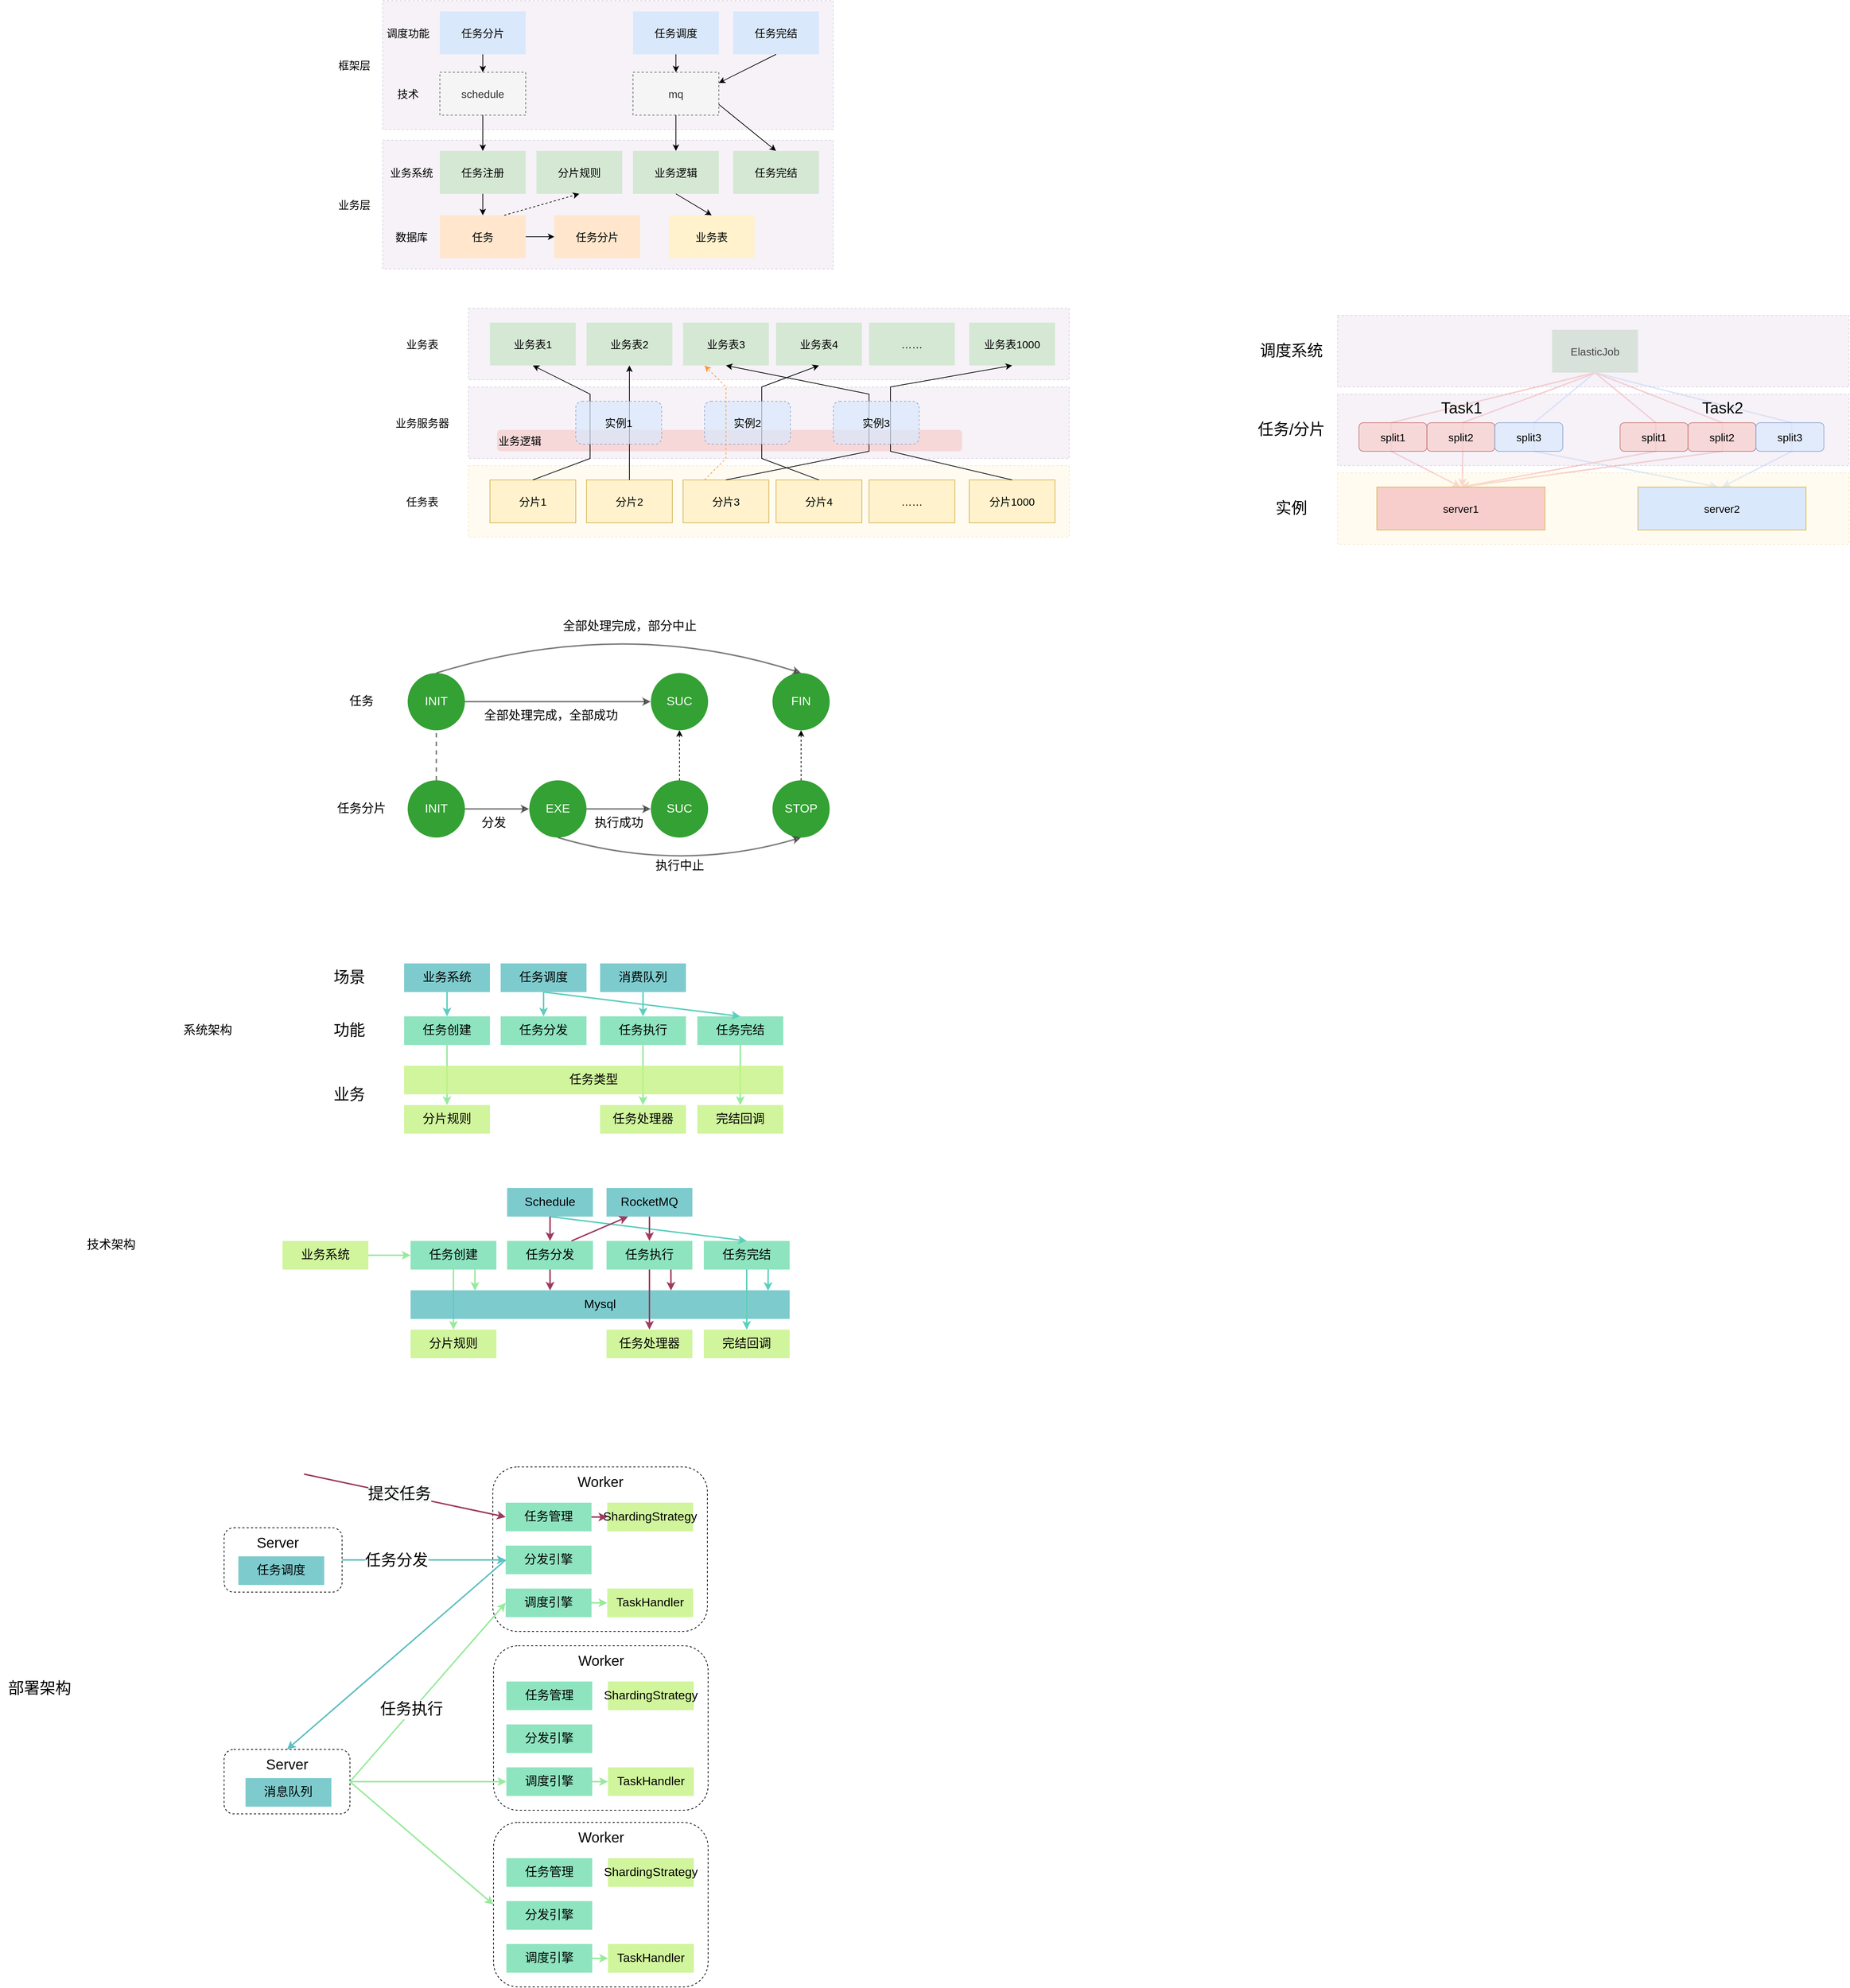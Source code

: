 <mxfile version="20.5.3" type="github">
  <diagram id="jE8hLFV52Thx0o0CY2vt" name="第 1 页">
    <mxGraphModel dx="1752" dy="531" grid="1" gridSize="10" guides="1" tooltips="1" connect="1" arrows="1" fold="1" page="1" pageScale="1" pageWidth="827" pageHeight="1169" math="0" shadow="0">
      <root>
        <mxCell id="0" />
        <mxCell id="1" parent="0" />
        <mxCell id="L4KGtFw85n7cyKeCUIiX-172" value="" style="endArrow=classic;html=1;rounded=0;strokeColor=#DAE8FC;strokeWidth=2;fontSize=22;exitX=0.5;exitY=1;exitDx=0;exitDy=0;entryX=0.477;entryY=0;entryDx=0;entryDy=0;entryPerimeter=0;" edge="1" parent="1" source="L4KGtFw85n7cyKeCUIiX-142" target="L4KGtFw85n7cyKeCUIiX-157">
          <mxGeometry width="50" height="50" relative="1" as="geometry">
            <mxPoint x="1817.0" y="590.0" as="sourcePoint" />
            <mxPoint x="1629.5" y="750" as="targetPoint" />
            <Array as="points">
              <mxPoint x="1720" y="650" />
              <mxPoint x="1720" y="690" />
            </Array>
          </mxGeometry>
        </mxCell>
        <mxCell id="L4KGtFw85n7cyKeCUIiX-173" value="" style="endArrow=classic;html=1;rounded=0;strokeColor=#DAE8FC;strokeWidth=2;fontSize=22;exitX=0.5;exitY=1;exitDx=0;exitDy=0;entryX=0.5;entryY=0;entryDx=0;entryDy=0;" edge="1" parent="1" source="L4KGtFw85n7cyKeCUIiX-142" target="L4KGtFw85n7cyKeCUIiX-157">
          <mxGeometry width="50" height="50" relative="1" as="geometry">
            <mxPoint x="1815" y="590.0" as="sourcePoint" />
            <mxPoint x="1627.5" y="750" as="targetPoint" />
            <Array as="points">
              <mxPoint x="2080" y="650" />
              <mxPoint x="2080" y="690" />
            </Array>
          </mxGeometry>
        </mxCell>
        <mxCell id="L4KGtFw85n7cyKeCUIiX-170" value="" style="endArrow=classic;html=1;rounded=0;strokeColor=#F8CECC;strokeWidth=2;fontSize=22;exitX=0.5;exitY=1;exitDx=0;exitDy=0;entryX=0.5;entryY=0;entryDx=0;entryDy=0;" edge="1" parent="1" source="L4KGtFw85n7cyKeCUIiX-142" target="L4KGtFw85n7cyKeCUIiX-133">
          <mxGeometry width="50" height="50" relative="1" as="geometry">
            <mxPoint x="1815.0" y="590" as="sourcePoint" />
            <mxPoint x="1627.5" y="750" as="targetPoint" />
            <Array as="points">
              <mxPoint x="1890" y="650" />
              <mxPoint x="1890" y="690" />
            </Array>
          </mxGeometry>
        </mxCell>
        <mxCell id="L4KGtFw85n7cyKeCUIiX-171" value="" style="endArrow=classic;html=1;rounded=0;strokeColor=#F8CECC;strokeWidth=2;fontSize=22;exitX=0.5;exitY=1;exitDx=0;exitDy=0;entryX=0.5;entryY=0;entryDx=0;entryDy=0;" edge="1" parent="1" source="L4KGtFw85n7cyKeCUIiX-142" target="L4KGtFw85n7cyKeCUIiX-133">
          <mxGeometry width="50" height="50" relative="1" as="geometry">
            <mxPoint x="1815.0" y="590" as="sourcePoint" />
            <mxPoint x="1992.5" y="750" as="targetPoint" />
            <Array as="points">
              <mxPoint x="1983" y="650" />
              <mxPoint x="1983" y="690" />
            </Array>
          </mxGeometry>
        </mxCell>
        <mxCell id="L4KGtFw85n7cyKeCUIiX-168" value="" style="endArrow=classic;html=1;rounded=0;strokeColor=#F8CECC;strokeWidth=2;fontSize=22;exitX=0.5;exitY=1;exitDx=0;exitDy=0;entryX=0.5;entryY=0;entryDx=0;entryDy=0;" edge="1" parent="1" source="L4KGtFw85n7cyKeCUIiX-142" target="L4KGtFw85n7cyKeCUIiX-133">
          <mxGeometry width="50" height="50" relative="1" as="geometry">
            <mxPoint x="1380" y="940" as="sourcePoint" />
            <mxPoint x="1430" y="890" as="targetPoint" />
            <Array as="points">
              <mxPoint x="1520" y="650" />
              <mxPoint x="1520" y="690" />
            </Array>
          </mxGeometry>
        </mxCell>
        <mxCell id="L4KGtFw85n7cyKeCUIiX-169" value="" style="endArrow=classic;html=1;rounded=0;strokeColor=#F8CECC;strokeWidth=2;fontSize=22;exitX=0.5;exitY=1;exitDx=0;exitDy=0;entryX=0.5;entryY=0;entryDx=0;entryDy=0;" edge="1" parent="1">
          <mxGeometry width="50" height="50" relative="1" as="geometry">
            <mxPoint x="1807.0" y="580.0" as="sourcePoint" />
            <mxPoint x="1619.5" y="740.0" as="targetPoint" />
            <Array as="points">
              <mxPoint x="1620" y="650" />
              <mxPoint x="1620" y="690" />
            </Array>
          </mxGeometry>
        </mxCell>
        <mxCell id="L4KGtFw85n7cyKeCUIiX-111" value="" style="rounded=1;whiteSpace=wrap;html=1;dashed=1;" vertex="1" parent="1">
          <mxGeometry x="265" y="2607" width="300" height="230" as="geometry" />
        </mxCell>
        <mxCell id="L4KGtFw85n7cyKeCUIiX-104" value="" style="rounded=1;whiteSpace=wrap;html=1;dashed=1;" vertex="1" parent="1">
          <mxGeometry x="265" y="2360" width="300" height="230" as="geometry" />
        </mxCell>
        <mxCell id="L4KGtFw85n7cyKeCUIiX-96" value="" style="rounded=1;whiteSpace=wrap;html=1;dashed=1;" vertex="1" parent="1">
          <mxGeometry x="264" y="2110" width="300" height="230" as="geometry" />
        </mxCell>
        <mxCell id="L4KGtFw85n7cyKeCUIiX-77" value="" style="rounded=1;whiteSpace=wrap;html=1;dashed=1;fontSize=20;" vertex="1" parent="1">
          <mxGeometry x="-111.73" y="2195" width="165" height="90" as="geometry" />
        </mxCell>
        <mxCell id="cD26P5UvuwUGgIYhwSKx-67" value="" style="rounded=0;whiteSpace=wrap;html=1;dashed=1;fillColor=#e1d5e7;strokeColor=#9673a6;opacity=30;fontSize=15;" parent="1" vertex="1">
          <mxGeometry x="230" y="600" width="840" height="100" as="geometry" />
        </mxCell>
        <mxCell id="cD26P5UvuwUGgIYhwSKx-65" value="业务逻辑" style="rounded=1;whiteSpace=wrap;html=1;strokeColor=none;fontSize=15;opacity=70;fillColor=#f8cecc;align=left;" parent="1" vertex="1">
          <mxGeometry x="270" y="660" width="650" height="30" as="geometry" />
        </mxCell>
        <mxCell id="cD26P5UvuwUGgIYhwSKx-32" value="" style="rounded=0;whiteSpace=wrap;html=1;dashed=1;fillColor=#fff2cc;strokeColor=#d6b656;opacity=30;fontSize=15;" parent="1" vertex="1">
          <mxGeometry x="230" y="710" width="840" height="100" as="geometry" />
        </mxCell>
        <mxCell id="_GV8sksl-YAsukHIvESt-28" value="" style="rounded=0;whiteSpace=wrap;html=1;dashed=1;fillColor=#e1d5e7;strokeColor=#9673a6;opacity=30;fontSize=15;" parent="1" vertex="1">
          <mxGeometry x="110" y="255" width="630" height="180" as="geometry" />
        </mxCell>
        <mxCell id="_GV8sksl-YAsukHIvESt-27" value="" style="rounded=0;whiteSpace=wrap;html=1;dashed=1;fillColor=#e1d5e7;strokeColor=#9673a6;opacity=30;fontSize=15;" parent="1" vertex="1">
          <mxGeometry x="110" y="60" width="630" height="180" as="geometry" />
        </mxCell>
        <mxCell id="_GV8sksl-YAsukHIvESt-1" value="任务" style="rounded=0;whiteSpace=wrap;html=1;fillColor=#ffe6cc;strokeColor=none;fontSize=15;" parent="1" vertex="1">
          <mxGeometry x="190" y="360" width="120" height="60" as="geometry" />
        </mxCell>
        <mxCell id="_GV8sksl-YAsukHIvESt-3" value="任务分片" style="rounded=0;whiteSpace=wrap;html=1;fillColor=#ffe6cc;strokeColor=none;fontSize=15;" parent="1" vertex="1">
          <mxGeometry x="350" y="360" width="120" height="60" as="geometry" />
        </mxCell>
        <mxCell id="_GV8sksl-YAsukHIvESt-4" value="业务表" style="rounded=0;whiteSpace=wrap;html=1;fillColor=#fff2cc;strokeColor=none;fontSize=15;" parent="1" vertex="1">
          <mxGeometry x="510" y="360" width="120" height="60" as="geometry" />
        </mxCell>
        <mxCell id="_GV8sksl-YAsukHIvESt-5" value="schedule" style="rounded=0;whiteSpace=wrap;html=1;dashed=1;fillColor=#f5f5f5;fontColor=#333333;strokeColor=#666666;fontSize=15;" parent="1" vertex="1">
          <mxGeometry x="190" y="160" width="120" height="60" as="geometry" />
        </mxCell>
        <mxCell id="_GV8sksl-YAsukHIvESt-6" value="mq" style="rounded=0;whiteSpace=wrap;html=1;dashed=1;fillColor=#f5f5f5;fontColor=#333333;strokeColor=#666666;fontSize=15;" parent="1" vertex="1">
          <mxGeometry x="460" y="160" width="120" height="60" as="geometry" />
        </mxCell>
        <mxCell id="_GV8sksl-YAsukHIvESt-7" value="分片规则" style="rounded=0;whiteSpace=wrap;html=1;fillColor=#d5e8d4;strokeColor=none;fontSize=15;" parent="1" vertex="1">
          <mxGeometry x="325" y="270" width="120" height="60" as="geometry" />
        </mxCell>
        <mxCell id="_GV8sksl-YAsukHIvESt-8" value="任务注册" style="rounded=0;whiteSpace=wrap;html=1;fillColor=#d5e8d4;strokeColor=none;fontSize=15;" parent="1" vertex="1">
          <mxGeometry x="190" y="270" width="120" height="60" as="geometry" />
        </mxCell>
        <mxCell id="_GV8sksl-YAsukHIvESt-9" value="业务逻辑" style="rounded=0;whiteSpace=wrap;html=1;fillColor=#d5e8d4;strokeColor=none;fontSize=15;" parent="1" vertex="1">
          <mxGeometry x="460" y="270" width="120" height="60" as="geometry" />
        </mxCell>
        <mxCell id="_GV8sksl-YAsukHIvESt-10" value="任务完结" style="rounded=0;whiteSpace=wrap;html=1;fillColor=#d5e8d4;strokeColor=none;fontSize=15;" parent="1" vertex="1">
          <mxGeometry x="600" y="270" width="120" height="60" as="geometry" />
        </mxCell>
        <mxCell id="_GV8sksl-YAsukHIvESt-12" value="" style="endArrow=classic;html=1;rounded=0;exitX=0.5;exitY=1;exitDx=0;exitDy=0;entryX=0.5;entryY=0;entryDx=0;entryDy=0;fontSize=15;" parent="1" source="_GV8sksl-YAsukHIvESt-8" target="_GV8sksl-YAsukHIvESt-1" edge="1">
          <mxGeometry width="50" height="50" relative="1" as="geometry">
            <mxPoint x="120" y="530" as="sourcePoint" />
            <mxPoint x="170" y="480" as="targetPoint" />
          </mxGeometry>
        </mxCell>
        <mxCell id="_GV8sksl-YAsukHIvESt-13" value="" style="endArrow=classic;html=1;rounded=0;exitX=0.75;exitY=0;exitDx=0;exitDy=0;entryX=0.5;entryY=1;entryDx=0;entryDy=0;dashed=1;fontSize=15;" parent="1" source="_GV8sksl-YAsukHIvESt-1" target="_GV8sksl-YAsukHIvESt-7" edge="1">
          <mxGeometry width="50" height="50" relative="1" as="geometry">
            <mxPoint x="230" y="530" as="sourcePoint" />
            <mxPoint x="280" y="480" as="targetPoint" />
          </mxGeometry>
        </mxCell>
        <mxCell id="_GV8sksl-YAsukHIvESt-14" value="" style="endArrow=classic;html=1;rounded=0;exitX=1;exitY=0.5;exitDx=0;exitDy=0;entryX=0;entryY=0.5;entryDx=0;entryDy=0;fontSize=15;" parent="1" source="_GV8sksl-YAsukHIvESt-1" target="_GV8sksl-YAsukHIvESt-3" edge="1">
          <mxGeometry width="50" height="50" relative="1" as="geometry">
            <mxPoint x="270" y="510" as="sourcePoint" />
            <mxPoint x="320" y="460" as="targetPoint" />
          </mxGeometry>
        </mxCell>
        <mxCell id="_GV8sksl-YAsukHIvESt-16" value="" style="endArrow=classic;html=1;rounded=0;exitX=0.5;exitY=1;exitDx=0;exitDy=0;entryX=0.5;entryY=0;entryDx=0;entryDy=0;fontSize=15;" parent="1" source="_GV8sksl-YAsukHIvESt-9" target="_GV8sksl-YAsukHIvESt-4" edge="1">
          <mxGeometry width="50" height="50" relative="1" as="geometry">
            <mxPoint x="440" y="530" as="sourcePoint" />
            <mxPoint x="490" y="480" as="targetPoint" />
          </mxGeometry>
        </mxCell>
        <mxCell id="_GV8sksl-YAsukHIvESt-18" value="技术" style="text;html=1;align=center;verticalAlign=middle;resizable=0;points=[];autosize=1;strokeColor=none;fillColor=none;fontSize=15;" parent="1" vertex="1">
          <mxGeometry x="120" y="175" width="50" height="30" as="geometry" />
        </mxCell>
        <mxCell id="_GV8sksl-YAsukHIvESt-19" value="调度功能" style="text;html=1;align=center;verticalAlign=middle;resizable=0;points=[];autosize=1;strokeColor=none;fillColor=none;fontSize=15;" parent="1" vertex="1">
          <mxGeometry x="105" y="90" width="80" height="30" as="geometry" />
        </mxCell>
        <mxCell id="_GV8sksl-YAsukHIvESt-20" value="业务系统" style="text;html=1;align=center;verticalAlign=middle;resizable=0;points=[];autosize=1;strokeColor=none;fillColor=none;fontSize=15;" parent="1" vertex="1">
          <mxGeometry x="110" y="285" width="80" height="30" as="geometry" />
        </mxCell>
        <mxCell id="_GV8sksl-YAsukHIvESt-21" value="数据库" style="text;html=1;align=center;verticalAlign=middle;resizable=0;points=[];autosize=1;strokeColor=none;fillColor=none;fontSize=15;" parent="1" vertex="1">
          <mxGeometry x="115" y="375" width="70" height="30" as="geometry" />
        </mxCell>
        <mxCell id="_GV8sksl-YAsukHIvESt-22" value="任务分片" style="rounded=0;whiteSpace=wrap;html=1;fillColor=#dae8fc;strokeColor=none;fontSize=15;" parent="1" vertex="1">
          <mxGeometry x="190" y="75" width="120" height="60" as="geometry" />
        </mxCell>
        <mxCell id="_GV8sksl-YAsukHIvESt-25" value="任务调度" style="rounded=0;whiteSpace=wrap;html=1;fillColor=#dae8fc;strokeColor=none;fontSize=15;" parent="1" vertex="1">
          <mxGeometry x="460" y="75" width="120" height="60" as="geometry" />
        </mxCell>
        <mxCell id="_GV8sksl-YAsukHIvESt-26" value="任务完结" style="rounded=0;whiteSpace=wrap;html=1;fillColor=#dae8fc;strokeColor=none;fontSize=15;" parent="1" vertex="1">
          <mxGeometry x="600" y="75" width="120" height="60" as="geometry" />
        </mxCell>
        <mxCell id="_GV8sksl-YAsukHIvESt-29" value="框架层" style="text;html=1;align=center;verticalAlign=middle;resizable=0;points=[];autosize=1;strokeColor=none;fillColor=none;fontSize=15;" parent="1" vertex="1">
          <mxGeometry x="35" y="135" width="70" height="30" as="geometry" />
        </mxCell>
        <mxCell id="_GV8sksl-YAsukHIvESt-30" value="业务层" style="text;html=1;align=center;verticalAlign=middle;resizable=0;points=[];autosize=1;strokeColor=none;fillColor=none;fontSize=15;" parent="1" vertex="1">
          <mxGeometry x="35" y="330" width="70" height="30" as="geometry" />
        </mxCell>
        <mxCell id="_GV8sksl-YAsukHIvESt-31" value="" style="endArrow=classic;html=1;rounded=0;exitX=0.5;exitY=1;exitDx=0;exitDy=0;entryX=0.5;entryY=0;entryDx=0;entryDy=0;fontSize=15;" parent="1" source="_GV8sksl-YAsukHIvESt-22" target="_GV8sksl-YAsukHIvESt-5" edge="1">
          <mxGeometry width="50" height="50" relative="1" as="geometry">
            <mxPoint x="50" y="320" as="sourcePoint" />
            <mxPoint x="100" y="270" as="targetPoint" />
          </mxGeometry>
        </mxCell>
        <mxCell id="_GV8sksl-YAsukHIvESt-32" value="" style="endArrow=classic;html=1;rounded=0;exitX=0.5;exitY=1;exitDx=0;exitDy=0;entryX=0.5;entryY=0;entryDx=0;entryDy=0;fontSize=15;" parent="1" source="_GV8sksl-YAsukHIvESt-5" target="_GV8sksl-YAsukHIvESt-8" edge="1">
          <mxGeometry width="50" height="50" relative="1" as="geometry">
            <mxPoint x="20" y="350" as="sourcePoint" />
            <mxPoint x="70" y="300" as="targetPoint" />
          </mxGeometry>
        </mxCell>
        <mxCell id="_GV8sksl-YAsukHIvESt-33" value="" style="endArrow=classic;html=1;rounded=0;exitX=0.5;exitY=1;exitDx=0;exitDy=0;entryX=0.5;entryY=0;entryDx=0;entryDy=0;fontSize=15;" parent="1" source="_GV8sksl-YAsukHIvESt-25" target="_GV8sksl-YAsukHIvESt-6" edge="1">
          <mxGeometry width="50" height="50" relative="1" as="geometry">
            <mxPoint x="420" y="190" as="sourcePoint" />
            <mxPoint x="470" y="140" as="targetPoint" />
          </mxGeometry>
        </mxCell>
        <mxCell id="_GV8sksl-YAsukHIvESt-34" value="" style="endArrow=classic;html=1;rounded=0;entryX=0.5;entryY=0;entryDx=0;entryDy=0;fontSize=15;" parent="1" source="_GV8sksl-YAsukHIvESt-6" target="_GV8sksl-YAsukHIvESt-9" edge="1">
          <mxGeometry width="50" height="50" relative="1" as="geometry">
            <mxPoint x="370" y="250" as="sourcePoint" />
            <mxPoint x="420" y="200" as="targetPoint" />
          </mxGeometry>
        </mxCell>
        <mxCell id="_GV8sksl-YAsukHIvESt-35" value="" style="endArrow=classic;html=1;rounded=0;exitX=0.5;exitY=1;exitDx=0;exitDy=0;entryX=1;entryY=0.25;entryDx=0;entryDy=0;fontSize=15;" parent="1" source="_GV8sksl-YAsukHIvESt-26" target="_GV8sksl-YAsukHIvESt-6" edge="1">
          <mxGeometry width="50" height="50" relative="1" as="geometry">
            <mxPoint x="620" y="220" as="sourcePoint" />
            <mxPoint x="670" y="170" as="targetPoint" />
          </mxGeometry>
        </mxCell>
        <mxCell id="_GV8sksl-YAsukHIvESt-36" value="" style="endArrow=classic;html=1;rounded=0;exitX=1;exitY=0.75;exitDx=0;exitDy=0;entryX=0.5;entryY=0;entryDx=0;entryDy=0;fontSize=15;" parent="1" source="_GV8sksl-YAsukHIvESt-6" target="_GV8sksl-YAsukHIvESt-10" edge="1">
          <mxGeometry width="50" height="50" relative="1" as="geometry">
            <mxPoint x="690" y="260" as="sourcePoint" />
            <mxPoint x="740" y="210" as="targetPoint" />
          </mxGeometry>
        </mxCell>
        <mxCell id="cD26P5UvuwUGgIYhwSKx-9" value="分片2" style="rounded=0;whiteSpace=wrap;html=1;fillColor=#fff2cc;strokeColor=#d6b656;fontSize=15;" parent="1" vertex="1">
          <mxGeometry x="395" y="730" width="120" height="60" as="geometry" />
        </mxCell>
        <mxCell id="cD26P5UvuwUGgIYhwSKx-10" value="分片1" style="rounded=0;whiteSpace=wrap;html=1;fillColor=#fff2cc;strokeColor=#d6b656;fontSize=15;" parent="1" vertex="1">
          <mxGeometry x="260" y="730" width="120" height="60" as="geometry" />
        </mxCell>
        <mxCell id="cD26P5UvuwUGgIYhwSKx-11" value="分片3" style="rounded=0;whiteSpace=wrap;html=1;fillColor=#fff2cc;strokeColor=#d6b656;fontSize=15;" parent="1" vertex="1">
          <mxGeometry x="530" y="730" width="120" height="60" as="geometry" />
        </mxCell>
        <mxCell id="cD26P5UvuwUGgIYhwSKx-39" value="分片4" style="rounded=0;whiteSpace=wrap;html=1;fillColor=#fff2cc;strokeColor=#d6b656;fontSize=15;" parent="1" vertex="1">
          <mxGeometry x="660" y="730" width="120" height="60" as="geometry" />
        </mxCell>
        <mxCell id="cD26P5UvuwUGgIYhwSKx-40" value="……" style="rounded=0;whiteSpace=wrap;html=1;fillColor=#fff2cc;strokeColor=#d6b656;fontSize=15;" parent="1" vertex="1">
          <mxGeometry x="790" y="730" width="120" height="60" as="geometry" />
        </mxCell>
        <mxCell id="cD26P5UvuwUGgIYhwSKx-41" value="" style="rounded=0;whiteSpace=wrap;html=1;dashed=1;fillColor=#e1d5e7;strokeColor=#9673a6;opacity=30;fontSize=15;" parent="1" vertex="1">
          <mxGeometry x="230" y="490" width="840" height="100" as="geometry" />
        </mxCell>
        <mxCell id="cD26P5UvuwUGgIYhwSKx-42" value="业务表2" style="rounded=0;whiteSpace=wrap;html=1;fillColor=#d5e8d4;strokeColor=none;fontSize=15;" parent="1" vertex="1">
          <mxGeometry x="395" y="510" width="120" height="60" as="geometry" />
        </mxCell>
        <mxCell id="cD26P5UvuwUGgIYhwSKx-43" value="业务表1" style="rounded=0;whiteSpace=wrap;html=1;fillColor=#d5e8d4;strokeColor=none;fontSize=15;" parent="1" vertex="1">
          <mxGeometry x="260" y="510" width="120" height="60" as="geometry" />
        </mxCell>
        <mxCell id="cD26P5UvuwUGgIYhwSKx-44" value="业务表3" style="rounded=0;whiteSpace=wrap;html=1;fillColor=#d5e8d4;strokeColor=none;fontSize=15;" parent="1" vertex="1">
          <mxGeometry x="530" y="510" width="120" height="60" as="geometry" />
        </mxCell>
        <mxCell id="cD26P5UvuwUGgIYhwSKx-45" value="业务表1000" style="rounded=0;whiteSpace=wrap;html=1;fillColor=#d5e8d4;strokeColor=none;fontSize=15;" parent="1" vertex="1">
          <mxGeometry x="930" y="510" width="120" height="60" as="geometry" />
        </mxCell>
        <mxCell id="cD26P5UvuwUGgIYhwSKx-46" value="业务表4" style="rounded=0;whiteSpace=wrap;html=1;fillColor=#d5e8d4;strokeColor=none;fontSize=15;" parent="1" vertex="1">
          <mxGeometry x="660" y="510" width="120" height="60" as="geometry" />
        </mxCell>
        <mxCell id="cD26P5UvuwUGgIYhwSKx-47" value="……" style="rounded=0;whiteSpace=wrap;html=1;fillColor=#d5e8d4;strokeColor=none;fontSize=15;" parent="1" vertex="1">
          <mxGeometry x="790" y="510" width="120" height="60" as="geometry" />
        </mxCell>
        <mxCell id="cD26P5UvuwUGgIYhwSKx-49" value="分片1000" style="rounded=0;whiteSpace=wrap;html=1;fillColor=#fff2cc;strokeColor=#d6b656;fontSize=15;" parent="1" vertex="1">
          <mxGeometry x="930" y="730" width="120" height="60" as="geometry" />
        </mxCell>
        <mxCell id="cD26P5UvuwUGgIYhwSKx-54" value="" style="endArrow=classic;html=1;rounded=0;fontSize=15;exitX=0.5;exitY=0;exitDx=0;exitDy=0;entryX=0.5;entryY=1;entryDx=0;entryDy=0;" parent="1" source="cD26P5UvuwUGgIYhwSKx-10" target="cD26P5UvuwUGgIYhwSKx-43" edge="1">
          <mxGeometry width="50" height="50" relative="1" as="geometry">
            <mxPoint x="330" y="740" as="sourcePoint" />
            <mxPoint x="390" y="690" as="targetPoint" />
            <Array as="points">
              <mxPoint x="400" y="700" />
              <mxPoint x="400" y="610" />
            </Array>
          </mxGeometry>
        </mxCell>
        <mxCell id="cD26P5UvuwUGgIYhwSKx-55" value="" style="endArrow=classic;html=1;rounded=0;fontSize=15;exitX=0.5;exitY=0;exitDx=0;exitDy=0;entryX=0.5;entryY=1;entryDx=0;entryDy=0;" parent="1" source="cD26P5UvuwUGgIYhwSKx-9" target="cD26P5UvuwUGgIYhwSKx-42" edge="1">
          <mxGeometry width="50" height="50" relative="1" as="geometry">
            <mxPoint x="330" y="740" as="sourcePoint" />
            <mxPoint x="390" y="690" as="targetPoint" />
          </mxGeometry>
        </mxCell>
        <mxCell id="cD26P5UvuwUGgIYhwSKx-61" value="" style="endArrow=classic;html=1;rounded=0;fontSize=15;exitX=0.5;exitY=0;exitDx=0;exitDy=0;entryX=0.5;entryY=1;entryDx=0;entryDy=0;" parent="1" source="cD26P5UvuwUGgIYhwSKx-11" target="cD26P5UvuwUGgIYhwSKx-44" edge="1">
          <mxGeometry width="50" height="50" relative="1" as="geometry">
            <mxPoint x="465" y="740" as="sourcePoint" />
            <mxPoint x="465" y="580" as="targetPoint" />
            <Array as="points">
              <mxPoint x="790" y="690" />
              <mxPoint x="790" y="610" />
            </Array>
          </mxGeometry>
        </mxCell>
        <mxCell id="cD26P5UvuwUGgIYhwSKx-62" value="" style="endArrow=classic;html=1;rounded=0;fontSize=15;exitX=0.5;exitY=0;exitDx=0;exitDy=0;entryX=0.5;entryY=1;entryDx=0;entryDy=0;" parent="1" source="cD26P5UvuwUGgIYhwSKx-39" target="cD26P5UvuwUGgIYhwSKx-46" edge="1">
          <mxGeometry width="50" height="50" relative="1" as="geometry">
            <mxPoint x="465" y="740" as="sourcePoint" />
            <mxPoint x="465" y="580" as="targetPoint" />
            <Array as="points">
              <mxPoint x="640" y="700" />
              <mxPoint x="640" y="600" />
            </Array>
          </mxGeometry>
        </mxCell>
        <mxCell id="cD26P5UvuwUGgIYhwSKx-63" value="" style="endArrow=classic;html=1;rounded=0;fontSize=15;exitX=0.5;exitY=0;exitDx=0;exitDy=0;entryX=0.5;entryY=1;entryDx=0;entryDy=0;" parent="1" source="cD26P5UvuwUGgIYhwSKx-49" target="cD26P5UvuwUGgIYhwSKx-45" edge="1">
          <mxGeometry width="50" height="50" relative="1" as="geometry">
            <mxPoint x="475" y="750" as="sourcePoint" />
            <mxPoint x="475" y="590" as="targetPoint" />
            <Array as="points">
              <mxPoint x="820" y="690" />
              <mxPoint x="820" y="600" />
            </Array>
          </mxGeometry>
        </mxCell>
        <mxCell id="cD26P5UvuwUGgIYhwSKx-50" value="实例1" style="rounded=1;whiteSpace=wrap;html=1;dashed=1;strokeColor=#6c8ebf;fontSize=15;fillColor=#dae8fc;opacity=70;" parent="1" vertex="1">
          <mxGeometry x="380" y="620" width="120" height="60" as="geometry" />
        </mxCell>
        <mxCell id="cD26P5UvuwUGgIYhwSKx-51" value="实例2" style="rounded=1;whiteSpace=wrap;html=1;dashed=1;strokeColor=#6c8ebf;fontSize=15;fillColor=#dae8fc;opacity=70;" parent="1" vertex="1">
          <mxGeometry x="560" y="620" width="120" height="60" as="geometry" />
        </mxCell>
        <mxCell id="cD26P5UvuwUGgIYhwSKx-52" value="实例3" style="rounded=1;whiteSpace=wrap;html=1;dashed=1;strokeColor=#6c8ebf;fontSize=15;fillColor=#dae8fc;opacity=70;" parent="1" vertex="1">
          <mxGeometry x="740" y="620" width="120" height="60" as="geometry" />
        </mxCell>
        <mxCell id="cD26P5UvuwUGgIYhwSKx-64" value="" style="endArrow=classic;html=1;rounded=0;fontSize=15;exitX=0.25;exitY=0;exitDx=0;exitDy=0;entryX=0.25;entryY=1;entryDx=0;entryDy=0;strokeColor=#FF9933;dashed=1;" parent="1" source="cD26P5UvuwUGgIYhwSKx-11" target="cD26P5UvuwUGgIYhwSKx-44" edge="1">
          <mxGeometry width="50" height="50" relative="1" as="geometry">
            <mxPoint x="400" y="890" as="sourcePoint" />
            <mxPoint x="450" y="840" as="targetPoint" />
            <Array as="points">
              <mxPoint x="590" y="700" />
              <mxPoint x="590" y="600" />
            </Array>
          </mxGeometry>
        </mxCell>
        <mxCell id="cD26P5UvuwUGgIYhwSKx-69" value="任务表" style="text;html=1;align=center;verticalAlign=middle;resizable=0;points=[];autosize=1;strokeColor=none;fillColor=none;fontSize=15;opacity=70;" parent="1" vertex="1">
          <mxGeometry x="130" y="745" width="70" height="30" as="geometry" />
        </mxCell>
        <mxCell id="cD26P5UvuwUGgIYhwSKx-70" value="业务表" style="text;html=1;align=center;verticalAlign=middle;resizable=0;points=[];autosize=1;strokeColor=none;fillColor=none;fontSize=15;" parent="1" vertex="1">
          <mxGeometry x="130" y="525" width="70" height="30" as="geometry" />
        </mxCell>
        <mxCell id="cD26P5UvuwUGgIYhwSKx-71" value="业务服务器" style="text;html=1;align=center;verticalAlign=middle;resizable=0;points=[];autosize=1;strokeColor=none;fillColor=none;fontSize=15;" parent="1" vertex="1">
          <mxGeometry x="115" y="635" width="100" height="30" as="geometry" />
        </mxCell>
        <mxCell id="cD26P5UvuwUGgIYhwSKx-72" value="INIT" style="ellipse;whiteSpace=wrap;html=1;aspect=fixed;strokeColor=none;fontSize=17;fillColor=#008a00;fontColor=#ffffff;opacity=80;" parent="1" vertex="1">
          <mxGeometry x="145" y="1000" width="80" height="80" as="geometry" />
        </mxCell>
        <mxCell id="cD26P5UvuwUGgIYhwSKx-73" value="SUC" style="ellipse;whiteSpace=wrap;html=1;aspect=fixed;strokeColor=none;fontSize=17;fillColor=#008a00;fontColor=#ffffff;opacity=80;" parent="1" vertex="1">
          <mxGeometry x="485" y="1000" width="80" height="80" as="geometry" />
        </mxCell>
        <mxCell id="cD26P5UvuwUGgIYhwSKx-74" value="FIN" style="ellipse;whiteSpace=wrap;html=1;aspect=fixed;strokeColor=none;fontSize=17;fillColor=#008a00;fontColor=#ffffff;opacity=80;" parent="1" vertex="1">
          <mxGeometry x="655" y="1000" width="80" height="80" as="geometry" />
        </mxCell>
        <mxCell id="cD26P5UvuwUGgIYhwSKx-75" value="INIT" style="ellipse;whiteSpace=wrap;html=1;aspect=fixed;strokeColor=none;fontSize=17;fillColor=#008a00;fontColor=#ffffff;opacity=80;" parent="1" vertex="1">
          <mxGeometry x="145" y="1150" width="80" height="80" as="geometry" />
        </mxCell>
        <mxCell id="cD26P5UvuwUGgIYhwSKx-76" value="EXE" style="ellipse;whiteSpace=wrap;html=1;aspect=fixed;strokeColor=none;fontSize=17;fillColor=#008a00;fontColor=#ffffff;opacity=80;" parent="1" vertex="1">
          <mxGeometry x="315" y="1150" width="80" height="80" as="geometry" />
        </mxCell>
        <mxCell id="cD26P5UvuwUGgIYhwSKx-77" value="SUC" style="ellipse;whiteSpace=wrap;html=1;aspect=fixed;strokeColor=none;fontSize=17;fillColor=#008a00;fontColor=#ffffff;opacity=80;" parent="1" vertex="1">
          <mxGeometry x="485" y="1150" width="80" height="80" as="geometry" />
        </mxCell>
        <mxCell id="cD26P5UvuwUGgIYhwSKx-78" value="STOP" style="ellipse;whiteSpace=wrap;html=1;aspect=fixed;strokeColor=none;fontSize=17;fillColor=#008a00;fontColor=#ffffff;opacity=80;" parent="1" vertex="1">
          <mxGeometry x="655" y="1150" width="80" height="80" as="geometry" />
        </mxCell>
        <mxCell id="cD26P5UvuwUGgIYhwSKx-79" value="" style="endArrow=none;dashed=1;html=1;strokeWidth=2;rounded=0;strokeColor=#000;fontSize=17;entryX=0.5;entryY=1;entryDx=0;entryDy=0;exitX=0.5;exitY=0;exitDx=0;exitDy=0;jumpSize=3;opacity=50;" parent="1" source="cD26P5UvuwUGgIYhwSKx-75" target="cD26P5UvuwUGgIYhwSKx-72" edge="1">
          <mxGeometry width="50" height="50" relative="1" as="geometry">
            <mxPoint x="105" y="1200" as="sourcePoint" />
            <mxPoint x="155" y="1150" as="targetPoint" />
          </mxGeometry>
        </mxCell>
        <mxCell id="cD26P5UvuwUGgIYhwSKx-81" value="" style="endArrow=classic;html=1;rounded=0;dashed=1;strokeColor=#000;fontSize=17;jumpSize=3;entryX=0.5;entryY=1;entryDx=0;entryDy=0;exitX=0.5;exitY=0;exitDx=0;exitDy=0;" parent="1" source="cD26P5UvuwUGgIYhwSKx-77" target="cD26P5UvuwUGgIYhwSKx-73" edge="1">
          <mxGeometry width="50" height="50" relative="1" as="geometry">
            <mxPoint x="95" y="1260" as="sourcePoint" />
            <mxPoint x="145" y="1210" as="targetPoint" />
          </mxGeometry>
        </mxCell>
        <mxCell id="cD26P5UvuwUGgIYhwSKx-82" value="" style="endArrow=classic;html=1;rounded=0;dashed=1;strokeColor=#000;fontSize=17;jumpSize=3;entryX=0.5;entryY=1;entryDx=0;entryDy=0;exitX=0.5;exitY=0;exitDx=0;exitDy=0;" parent="1" source="cD26P5UvuwUGgIYhwSKx-78" target="cD26P5UvuwUGgIYhwSKx-74" edge="1">
          <mxGeometry width="50" height="50" relative="1" as="geometry">
            <mxPoint x="535" y="1160" as="sourcePoint" />
            <mxPoint x="535" y="1090" as="targetPoint" />
          </mxGeometry>
        </mxCell>
        <mxCell id="cD26P5UvuwUGgIYhwSKx-83" value="" style="endArrow=classic;html=1;rounded=0;strokeColor=#000;fontSize=17;opacity=50;jumpSize=3;exitX=1;exitY=0.5;exitDx=0;exitDy=0;entryX=0;entryY=0.5;entryDx=0;entryDy=0;strokeWidth=2;" parent="1" source="cD26P5UvuwUGgIYhwSKx-72" target="cD26P5UvuwUGgIYhwSKx-73" edge="1">
          <mxGeometry width="50" height="50" relative="1" as="geometry">
            <mxPoint x="55" y="1330" as="sourcePoint" />
            <mxPoint x="105" y="1280" as="targetPoint" />
          </mxGeometry>
        </mxCell>
        <mxCell id="cD26P5UvuwUGgIYhwSKx-84" value="" style="endArrow=classic;html=1;rounded=0;strokeColor=#000;strokeWidth=2;fontSize=17;opacity=50;jumpSize=3;exitX=1;exitY=0.5;exitDx=0;exitDy=0;entryX=0;entryY=0.5;entryDx=0;entryDy=0;" parent="1" source="cD26P5UvuwUGgIYhwSKx-75" target="cD26P5UvuwUGgIYhwSKx-76" edge="1">
          <mxGeometry width="50" height="50" relative="1" as="geometry">
            <mxPoint x="195" y="1360" as="sourcePoint" />
            <mxPoint x="245" y="1310" as="targetPoint" />
          </mxGeometry>
        </mxCell>
        <mxCell id="cD26P5UvuwUGgIYhwSKx-85" value="" style="endArrow=classic;html=1;rounded=0;strokeColor=#000;strokeWidth=2;fontSize=17;opacity=50;jumpSize=3;exitX=1;exitY=0.5;exitDx=0;exitDy=0;entryX=0;entryY=0.5;entryDx=0;entryDy=0;" parent="1" source="cD26P5UvuwUGgIYhwSKx-76" target="cD26P5UvuwUGgIYhwSKx-77" edge="1">
          <mxGeometry width="50" height="50" relative="1" as="geometry">
            <mxPoint x="235" y="1200" as="sourcePoint" />
            <mxPoint x="325" y="1200" as="targetPoint" />
          </mxGeometry>
        </mxCell>
        <mxCell id="cD26P5UvuwUGgIYhwSKx-86" value="" style="endArrow=classic;html=1;strokeColor=#000;strokeWidth=2;fontSize=17;opacity=50;jumpSize=3;exitX=0.5;exitY=1;exitDx=0;exitDy=0;entryX=0.5;entryY=1;entryDx=0;entryDy=0;curved=1;" parent="1" source="cD26P5UvuwUGgIYhwSKx-76" target="cD26P5UvuwUGgIYhwSKx-78" edge="1">
          <mxGeometry width="50" height="50" relative="1" as="geometry">
            <mxPoint x="405" y="1200" as="sourcePoint" />
            <mxPoint x="495.0" y="1200" as="targetPoint" />
            <Array as="points">
              <mxPoint x="525" y="1280" />
            </Array>
          </mxGeometry>
        </mxCell>
        <mxCell id="cD26P5UvuwUGgIYhwSKx-87" value="" style="endArrow=classic;html=1;strokeColor=#000;strokeWidth=2;fontSize=17;opacity=50;jumpSize=3;exitX=0.5;exitY=0;exitDx=0;exitDy=0;entryX=0.5;entryY=0;entryDx=0;entryDy=0;curved=1;" parent="1" source="cD26P5UvuwUGgIYhwSKx-72" target="cD26P5UvuwUGgIYhwSKx-74" edge="1">
          <mxGeometry width="50" height="50" relative="1" as="geometry">
            <mxPoint x="365" y="1240" as="sourcePoint" />
            <mxPoint x="705" y="1240" as="targetPoint" />
            <Array as="points">
              <mxPoint x="445" y="920" />
            </Array>
          </mxGeometry>
        </mxCell>
        <mxCell id="cD26P5UvuwUGgIYhwSKx-88" value="全部处理完成，全部成功" style="text;html=1;align=center;verticalAlign=middle;resizable=0;points=[];autosize=1;strokeColor=none;fillColor=none;fontSize=17;" parent="1" vertex="1">
          <mxGeometry x="240" y="1045" width="210" height="30" as="geometry" />
        </mxCell>
        <mxCell id="cD26P5UvuwUGgIYhwSKx-89" value="全部处理完成，部分中止" style="text;html=1;align=center;verticalAlign=middle;resizable=0;points=[];autosize=1;strokeColor=none;fillColor=none;fontSize=17;" parent="1" vertex="1">
          <mxGeometry x="350" y="920" width="210" height="30" as="geometry" />
        </mxCell>
        <mxCell id="cD26P5UvuwUGgIYhwSKx-91" value="任务分片" style="text;html=1;align=center;verticalAlign=middle;resizable=0;points=[];autosize=1;strokeColor=none;fillColor=none;fontSize=17;" parent="1" vertex="1">
          <mxGeometry x="35" y="1175" width="90" height="30" as="geometry" />
        </mxCell>
        <mxCell id="cD26P5UvuwUGgIYhwSKx-92" value="任务" style="text;html=1;align=center;verticalAlign=middle;resizable=0;points=[];autosize=1;strokeColor=none;fillColor=none;fontSize=17;" parent="1" vertex="1">
          <mxGeometry x="50" y="1025" width="60" height="30" as="geometry" />
        </mxCell>
        <mxCell id="cD26P5UvuwUGgIYhwSKx-93" value="分发" style="text;html=1;align=center;verticalAlign=middle;resizable=0;points=[];autosize=1;strokeColor=none;fillColor=none;fontSize=17;" parent="1" vertex="1">
          <mxGeometry x="235" y="1195" width="60" height="30" as="geometry" />
        </mxCell>
        <mxCell id="cD26P5UvuwUGgIYhwSKx-94" value="执行成功" style="text;html=1;align=center;verticalAlign=middle;resizable=0;points=[];autosize=1;strokeColor=none;fillColor=none;fontSize=17;" parent="1" vertex="1">
          <mxGeometry x="395" y="1195" width="90" height="30" as="geometry" />
        </mxCell>
        <mxCell id="cD26P5UvuwUGgIYhwSKx-95" value="执行中止" style="text;html=1;align=center;verticalAlign=middle;resizable=0;points=[];autosize=1;strokeColor=none;fillColor=none;fontSize=17;" parent="1" vertex="1">
          <mxGeometry x="480" y="1255" width="90" height="30" as="geometry" />
        </mxCell>
        <mxCell id="cD26P5UvuwUGgIYhwSKx-105" style="edgeStyle=orthogonalEdgeStyle;curved=1;jumpSize=3;orthogonalLoop=1;jettySize=auto;html=1;exitX=0.5;exitY=1;exitDx=0;exitDy=0;entryX=0.5;entryY=0;entryDx=0;entryDy=0;strokeColor=#5DCFBD;strokeWidth=2;fontSize=17;" parent="1" source="cD26P5UvuwUGgIYhwSKx-97" target="cD26P5UvuwUGgIYhwSKx-100" edge="1">
          <mxGeometry relative="1" as="geometry" />
        </mxCell>
        <mxCell id="cD26P5UvuwUGgIYhwSKx-97" value="业务系统" style="rounded=0;whiteSpace=wrap;html=1;strokeColor=none;fontSize=17;opacity=80;fillColor=#5EBFC2;" parent="1" vertex="1">
          <mxGeometry x="140" y="1406" width="120" height="40" as="geometry" />
        </mxCell>
        <mxCell id="cD26P5UvuwUGgIYhwSKx-98" value="任务调度" style="rounded=0;whiteSpace=wrap;html=1;strokeColor=none;fontSize=17;opacity=80;fillColor=#5EBFC2;" parent="1" vertex="1">
          <mxGeometry x="275" y="1406" width="120" height="40" as="geometry" />
        </mxCell>
        <mxCell id="cD26P5UvuwUGgIYhwSKx-99" value="消费队列" style="rounded=0;whiteSpace=wrap;html=1;strokeColor=none;fontSize=17;opacity=80;fillColor=#5EBFC2;" parent="1" vertex="1">
          <mxGeometry x="414" y="1406" width="120" height="40" as="geometry" />
        </mxCell>
        <mxCell id="cD26P5UvuwUGgIYhwSKx-100" value="任务创建" style="rounded=0;whiteSpace=wrap;html=1;strokeColor=none;fontSize=17;opacity=80;fillColor=#72DEAF;" parent="1" vertex="1">
          <mxGeometry x="140" y="1480" width="120" height="40" as="geometry" />
        </mxCell>
        <mxCell id="cD26P5UvuwUGgIYhwSKx-101" value="任务分发" style="rounded=0;whiteSpace=wrap;html=1;strokeColor=none;fontSize=17;opacity=80;fillColor=#72DEAF;" parent="1" vertex="1">
          <mxGeometry x="275" y="1480" width="120" height="40" as="geometry" />
        </mxCell>
        <mxCell id="cD26P5UvuwUGgIYhwSKx-102" value="任务完结" style="rounded=0;whiteSpace=wrap;html=1;strokeColor=none;fontSize=17;opacity=80;fillColor=#72DEAF;" parent="1" vertex="1">
          <mxGeometry x="550" y="1480" width="120" height="40" as="geometry" />
        </mxCell>
        <mxCell id="cD26P5UvuwUGgIYhwSKx-103" value="任务执行" style="rounded=0;whiteSpace=wrap;html=1;strokeColor=none;fontSize=17;opacity=80;fillColor=#72DEAF;" parent="1" vertex="1">
          <mxGeometry x="414" y="1480" width="120" height="40" as="geometry" />
        </mxCell>
        <mxCell id="cD26P5UvuwUGgIYhwSKx-108" value="" style="endArrow=classic;html=1;rounded=1;strokeColor=#5DCFBD;strokeWidth=2;fontSize=17;jumpSize=3;exitX=0.5;exitY=1;exitDx=0;exitDy=0;entryX=0.5;entryY=0;entryDx=0;entryDy=0;" parent="1" source="cD26P5UvuwUGgIYhwSKx-98" target="cD26P5UvuwUGgIYhwSKx-102" edge="1">
          <mxGeometry width="50" height="50" relative="1" as="geometry">
            <mxPoint x="360" y="1700" as="sourcePoint" />
            <mxPoint x="410" y="1650" as="targetPoint" />
          </mxGeometry>
        </mxCell>
        <mxCell id="cD26P5UvuwUGgIYhwSKx-109" value="" style="endArrow=classic;html=1;rounded=1;strokeColor=#5DCFBD;strokeWidth=2;fontSize=17;jumpSize=3;exitX=0.5;exitY=1;exitDx=0;exitDy=0;entryX=0.5;entryY=0;entryDx=0;entryDy=0;" parent="1" source="cD26P5UvuwUGgIYhwSKx-99" target="cD26P5UvuwUGgIYhwSKx-103" edge="1">
          <mxGeometry width="50" height="50" relative="1" as="geometry">
            <mxPoint x="480" y="1620" as="sourcePoint" />
            <mxPoint x="530" y="1570" as="targetPoint" />
          </mxGeometry>
        </mxCell>
        <mxCell id="cD26P5UvuwUGgIYhwSKx-110" value="" style="endArrow=classic;html=1;rounded=1;strokeColor=#5DCFBD;strokeWidth=2;fontSize=17;jumpSize=3;exitX=0.5;exitY=1;exitDx=0;exitDy=0;entryX=0.5;entryY=0;entryDx=0;entryDy=0;" parent="1" source="cD26P5UvuwUGgIYhwSKx-98" target="cD26P5UvuwUGgIYhwSKx-101" edge="1">
          <mxGeometry width="50" height="50" relative="1" as="geometry">
            <mxPoint x="230" y="1680" as="sourcePoint" />
            <mxPoint x="280" y="1630" as="targetPoint" />
          </mxGeometry>
        </mxCell>
        <mxCell id="cD26P5UvuwUGgIYhwSKx-112" value="分片规则" style="rounded=0;whiteSpace=wrap;html=1;strokeColor=none;fontSize=17;opacity=80;fillColor=#C5F384;" parent="1" vertex="1">
          <mxGeometry x="140" y="1604" width="120" height="40" as="geometry" />
        </mxCell>
        <mxCell id="cD26P5UvuwUGgIYhwSKx-113" value="任务处理器" style="rounded=0;whiteSpace=wrap;html=1;strokeColor=none;fontSize=17;opacity=80;fillColor=#C5F384;" parent="1" vertex="1">
          <mxGeometry x="414" y="1604" width="120" height="40" as="geometry" />
        </mxCell>
        <mxCell id="cD26P5UvuwUGgIYhwSKx-114" value="完结回调" style="rounded=0;whiteSpace=wrap;html=1;strokeColor=none;fontSize=17;opacity=80;fillColor=#C5F384;" parent="1" vertex="1">
          <mxGeometry x="550" y="1604" width="120" height="40" as="geometry" />
        </mxCell>
        <mxCell id="cD26P5UvuwUGgIYhwSKx-115" value="" style="endArrow=classic;html=1;rounded=1;strokeColor=#97EA9B;strokeWidth=2;fontSize=17;jumpSize=3;exitX=0.5;exitY=1;exitDx=0;exitDy=0;entryX=0.5;entryY=0;entryDx=0;entryDy=0;" parent="1" source="cD26P5UvuwUGgIYhwSKx-100" target="cD26P5UvuwUGgIYhwSKx-112" edge="1">
          <mxGeometry width="50" height="50" relative="1" as="geometry">
            <mxPoint x="80" y="1780" as="sourcePoint" />
            <mxPoint x="130" y="1730" as="targetPoint" />
          </mxGeometry>
        </mxCell>
        <mxCell id="cD26P5UvuwUGgIYhwSKx-116" value="" style="endArrow=classic;html=1;rounded=1;strokeColor=#97EA9B;strokeWidth=2;fontSize=17;jumpSize=3;exitX=0.5;exitY=1;exitDx=0;exitDy=0;entryX=0.5;entryY=0;entryDx=0;entryDy=0;" parent="1" source="cD26P5UvuwUGgIYhwSKx-103" target="cD26P5UvuwUGgIYhwSKx-113" edge="1">
          <mxGeometry width="50" height="50" relative="1" as="geometry">
            <mxPoint x="260" y="1830" as="sourcePoint" />
            <mxPoint x="310" y="1780" as="targetPoint" />
          </mxGeometry>
        </mxCell>
        <mxCell id="cD26P5UvuwUGgIYhwSKx-117" value="" style="endArrow=classic;html=1;rounded=1;strokeColor=#97EA9B;strokeWidth=2;fontSize=17;jumpSize=3;exitX=0.5;exitY=1;exitDx=0;exitDy=0;entryX=0.5;entryY=0;entryDx=0;entryDy=0;" parent="1" source="cD26P5UvuwUGgIYhwSKx-102" target="cD26P5UvuwUGgIYhwSKx-114" edge="1">
          <mxGeometry width="50" height="50" relative="1" as="geometry">
            <mxPoint x="410" y="1800" as="sourcePoint" />
            <mxPoint x="460" y="1750" as="targetPoint" />
          </mxGeometry>
        </mxCell>
        <mxCell id="cD26P5UvuwUGgIYhwSKx-111" value="任务类型" style="rounded=0;whiteSpace=wrap;html=1;strokeColor=none;fontSize=17;opacity=80;fillColor=#C5F384;" parent="1" vertex="1">
          <mxGeometry x="140" y="1549" width="530" height="40" as="geometry" />
        </mxCell>
        <mxCell id="cD26P5UvuwUGgIYhwSKx-119" value="业务系统" style="rounded=0;whiteSpace=wrap;html=1;strokeColor=none;fontSize=17;opacity=80;fillColor=#C5F384;" parent="1" vertex="1">
          <mxGeometry x="-30" y="1794" width="120" height="40" as="geometry" />
        </mxCell>
        <mxCell id="cD26P5UvuwUGgIYhwSKx-120" value="Schedule" style="rounded=0;whiteSpace=wrap;html=1;strokeColor=none;fontSize=17;opacity=80;fillColor=#5EBFC2;" parent="1" vertex="1">
          <mxGeometry x="284" y="1720" width="120" height="40" as="geometry" />
        </mxCell>
        <mxCell id="cD26P5UvuwUGgIYhwSKx-121" value="RocketMQ" style="rounded=0;whiteSpace=wrap;html=1;strokeColor=none;fontSize=17;opacity=80;fillColor=#5EBFC2;" parent="1" vertex="1">
          <mxGeometry x="423" y="1720" width="120" height="40" as="geometry" />
        </mxCell>
        <mxCell id="cD26P5UvuwUGgIYhwSKx-122" value="任务创建" style="rounded=0;whiteSpace=wrap;html=1;strokeColor=none;fontSize=17;opacity=80;fillColor=#72DEAF;" parent="1" vertex="1">
          <mxGeometry x="149" y="1794" width="120" height="40" as="geometry" />
        </mxCell>
        <mxCell id="cD26P5UvuwUGgIYhwSKx-123" value="任务分发" style="rounded=0;whiteSpace=wrap;html=1;strokeColor=none;fontSize=17;opacity=80;fillColor=#72DEAF;" parent="1" vertex="1">
          <mxGeometry x="284" y="1794" width="120" height="40" as="geometry" />
        </mxCell>
        <mxCell id="cD26P5UvuwUGgIYhwSKx-124" value="任务完结" style="rounded=0;whiteSpace=wrap;html=1;strokeColor=none;fontSize=17;opacity=80;fillColor=#72DEAF;" parent="1" vertex="1">
          <mxGeometry x="559" y="1794" width="120" height="40" as="geometry" />
        </mxCell>
        <mxCell id="cD26P5UvuwUGgIYhwSKx-125" value="任务执行" style="rounded=0;whiteSpace=wrap;html=1;strokeColor=none;fontSize=17;opacity=80;fillColor=#72DEAF;" parent="1" vertex="1">
          <mxGeometry x="423" y="1794" width="120" height="40" as="geometry" />
        </mxCell>
        <mxCell id="cD26P5UvuwUGgIYhwSKx-126" value="" style="endArrow=classic;html=1;rounded=1;strokeColor=#5DCFBD;strokeWidth=2;fontSize=17;jumpSize=3;exitX=0.5;exitY=1;exitDx=0;exitDy=0;entryX=0.5;entryY=0;entryDx=0;entryDy=0;" parent="1" source="cD26P5UvuwUGgIYhwSKx-120" target="cD26P5UvuwUGgIYhwSKx-124" edge="1">
          <mxGeometry width="50" height="50" relative="1" as="geometry">
            <mxPoint x="369" y="2014" as="sourcePoint" />
            <mxPoint x="419" y="1964" as="targetPoint" />
          </mxGeometry>
        </mxCell>
        <mxCell id="cD26P5UvuwUGgIYhwSKx-128" value="" style="endArrow=classic;html=1;rounded=1;strokeColor=#9E3B61;strokeWidth=2;fontSize=17;jumpSize=3;exitX=0.5;exitY=1;exitDx=0;exitDy=0;" parent="1" source="cD26P5UvuwUGgIYhwSKx-120" target="cD26P5UvuwUGgIYhwSKx-123" edge="1">
          <mxGeometry width="50" height="50" relative="1" as="geometry">
            <mxPoint x="239" y="1994" as="sourcePoint" />
            <mxPoint x="289" y="1944" as="targetPoint" />
          </mxGeometry>
        </mxCell>
        <mxCell id="cD26P5UvuwUGgIYhwSKx-129" value="分片规则" style="rounded=0;whiteSpace=wrap;html=1;strokeColor=none;fontSize=17;opacity=80;fillColor=#C5F384;" parent="1" vertex="1">
          <mxGeometry x="149" y="1918" width="120" height="40" as="geometry" />
        </mxCell>
        <mxCell id="cD26P5UvuwUGgIYhwSKx-130" value="任务处理器" style="rounded=0;whiteSpace=wrap;html=1;strokeColor=none;fontSize=17;opacity=80;fillColor=#C5F384;" parent="1" vertex="1">
          <mxGeometry x="423" y="1918" width="120" height="40" as="geometry" />
        </mxCell>
        <mxCell id="cD26P5UvuwUGgIYhwSKx-131" value="完结回调" style="rounded=0;whiteSpace=wrap;html=1;strokeColor=none;fontSize=17;opacity=80;fillColor=#C5F384;" parent="1" vertex="1">
          <mxGeometry x="559" y="1918" width="120" height="40" as="geometry" />
        </mxCell>
        <mxCell id="cD26P5UvuwUGgIYhwSKx-132" value="" style="endArrow=classic;html=1;rounded=1;strokeColor=#97EA9B;strokeWidth=2;fontSize=17;jumpSize=3;exitX=0.5;exitY=1;exitDx=0;exitDy=0;entryX=0.5;entryY=0;entryDx=0;entryDy=0;" parent="1" source="cD26P5UvuwUGgIYhwSKx-122" target="cD26P5UvuwUGgIYhwSKx-129" edge="1">
          <mxGeometry width="50" height="50" relative="1" as="geometry">
            <mxPoint x="89" y="2094" as="sourcePoint" />
            <mxPoint x="139" y="2044" as="targetPoint" />
          </mxGeometry>
        </mxCell>
        <mxCell id="cD26P5UvuwUGgIYhwSKx-135" value="Mysql" style="rounded=0;whiteSpace=wrap;html=1;strokeColor=none;fontSize=17;opacity=80;fillColor=#5EBFC2;" parent="1" vertex="1">
          <mxGeometry x="149" y="1863" width="530" height="40" as="geometry" />
        </mxCell>
        <mxCell id="cD26P5UvuwUGgIYhwSKx-136" value="" style="endArrow=classic;html=1;rounded=1;strokeColor=#97EA9B;strokeWidth=2;fontSize=17;jumpSize=3;exitX=1;exitY=0.5;exitDx=0;exitDy=0;entryX=0;entryY=0.5;entryDx=0;entryDy=0;" parent="1" source="cD26P5UvuwUGgIYhwSKx-119" target="cD26P5UvuwUGgIYhwSKx-122" edge="1">
          <mxGeometry width="50" height="50" relative="1" as="geometry">
            <mxPoint x="219" y="1844" as="sourcePoint" />
            <mxPoint x="219" y="1928" as="targetPoint" />
          </mxGeometry>
        </mxCell>
        <mxCell id="cD26P5UvuwUGgIYhwSKx-137" value="" style="endArrow=classic;html=1;rounded=1;strokeColor=#97EA9B;strokeWidth=2;fontSize=17;jumpSize=3;exitX=0.75;exitY=1;exitDx=0;exitDy=0;entryX=0.17;entryY=0.016;entryDx=0;entryDy=0;entryPerimeter=0;" parent="1" source="cD26P5UvuwUGgIYhwSKx-122" target="cD26P5UvuwUGgIYhwSKx-135" edge="1">
          <mxGeometry width="50" height="50" relative="1" as="geometry">
            <mxPoint x="219" y="1844" as="sourcePoint" />
            <mxPoint x="239" y="1860" as="targetPoint" />
          </mxGeometry>
        </mxCell>
        <mxCell id="cD26P5UvuwUGgIYhwSKx-138" value="" style="endArrow=classic;html=1;rounded=1;strokeColor=#5DCFBD;strokeWidth=2;fontSize=17;jumpSize=3;exitX=0.5;exitY=1;exitDx=0;exitDy=0;entryX=0.5;entryY=0;entryDx=0;entryDy=0;" parent="1" source="cD26P5UvuwUGgIYhwSKx-124" target="cD26P5UvuwUGgIYhwSKx-131" edge="1">
          <mxGeometry width="50" height="50" relative="1" as="geometry">
            <mxPoint x="355" y="1770" as="sourcePoint" />
            <mxPoint x="629" y="1804" as="targetPoint" />
          </mxGeometry>
        </mxCell>
        <mxCell id="cD26P5UvuwUGgIYhwSKx-139" value="" style="endArrow=classic;html=1;rounded=1;strokeColor=#9E3B61;strokeWidth=2;fontSize=17;jumpSize=3;exitX=0.5;exitY=1;exitDx=0;exitDy=0;entryX=0.368;entryY=0.008;entryDx=0;entryDy=0;entryPerimeter=0;" parent="1" source="cD26P5UvuwUGgIYhwSKx-123" target="cD26P5UvuwUGgIYhwSKx-135" edge="1">
          <mxGeometry width="50" height="50" relative="1" as="geometry">
            <mxPoint x="355" y="1770" as="sourcePoint" />
            <mxPoint x="354.37" y="1804" as="targetPoint" />
          </mxGeometry>
        </mxCell>
        <mxCell id="cD26P5UvuwUGgIYhwSKx-140" value="" style="endArrow=classic;html=1;rounded=1;strokeColor=#9E3B61;strokeWidth=2;fontSize=17;jumpSize=3;exitX=0.75;exitY=0;exitDx=0;exitDy=0;entryX=0.25;entryY=1;entryDx=0;entryDy=0;" parent="1" source="cD26P5UvuwUGgIYhwSKx-123" target="cD26P5UvuwUGgIYhwSKx-121" edge="1">
          <mxGeometry width="50" height="50" relative="1" as="geometry">
            <mxPoint x="354" y="1844" as="sourcePoint" />
            <mxPoint x="354.04" y="1873.32" as="targetPoint" />
          </mxGeometry>
        </mxCell>
        <mxCell id="cD26P5UvuwUGgIYhwSKx-141" value="" style="endArrow=classic;html=1;rounded=1;strokeColor=#9E3B61;strokeWidth=2;fontSize=17;jumpSize=3;exitX=0.5;exitY=1;exitDx=0;exitDy=0;" parent="1" source="cD26P5UvuwUGgIYhwSKx-121" target="cD26P5UvuwUGgIYhwSKx-125" edge="1">
          <mxGeometry width="50" height="50" relative="1" as="geometry">
            <mxPoint x="384" y="1804" as="sourcePoint" />
            <mxPoint x="463" y="1770" as="targetPoint" />
          </mxGeometry>
        </mxCell>
        <mxCell id="cD26P5UvuwUGgIYhwSKx-142" value="" style="endArrow=classic;html=1;rounded=1;strokeColor=#9E3B61;strokeWidth=2;fontSize=17;jumpSize=3;exitX=0.5;exitY=1;exitDx=0;exitDy=0;entryX=0.5;entryY=0;entryDx=0;entryDy=0;" parent="1" source="cD26P5UvuwUGgIYhwSKx-125" target="cD26P5UvuwUGgIYhwSKx-130" edge="1">
          <mxGeometry width="50" height="50" relative="1" as="geometry">
            <mxPoint x="394" y="1814" as="sourcePoint" />
            <mxPoint x="473" y="1780" as="targetPoint" />
          </mxGeometry>
        </mxCell>
        <mxCell id="cD26P5UvuwUGgIYhwSKx-143" value="" style="endArrow=classic;html=1;rounded=1;strokeColor=#9E3B61;strokeWidth=2;fontSize=17;jumpSize=3;exitX=0.75;exitY=1;exitDx=0;exitDy=0;entryX=0.687;entryY=0.01;entryDx=0;entryDy=0;entryPerimeter=0;" parent="1" source="cD26P5UvuwUGgIYhwSKx-125" target="cD26P5UvuwUGgIYhwSKx-135" edge="1">
          <mxGeometry width="50" height="50" relative="1" as="geometry">
            <mxPoint x="493" y="1844" as="sourcePoint" />
            <mxPoint x="493" y="1928" as="targetPoint" />
          </mxGeometry>
        </mxCell>
        <mxCell id="cD26P5UvuwUGgIYhwSKx-144" value="" style="endArrow=classic;html=1;rounded=1;strokeColor=#5DCFBD;strokeWidth=2;fontSize=17;jumpSize=3;exitX=0.75;exitY=1;exitDx=0;exitDy=0;entryX=0.943;entryY=0.021;entryDx=0;entryDy=0;entryPerimeter=0;" parent="1" source="cD26P5UvuwUGgIYhwSKx-124" target="cD26P5UvuwUGgIYhwSKx-135" edge="1">
          <mxGeometry width="50" height="50" relative="1" as="geometry">
            <mxPoint x="629" y="1844" as="sourcePoint" />
            <mxPoint x="649" y="1860" as="targetPoint" />
          </mxGeometry>
        </mxCell>
        <mxCell id="cD26P5UvuwUGgIYhwSKx-145" value="系统架构" style="text;html=1;align=center;verticalAlign=middle;resizable=0;points=[];autosize=1;strokeColor=none;fillColor=none;fontSize=17;opacity=80;" parent="1" vertex="1">
          <mxGeometry x="-180" y="1485" width="90" height="30" as="geometry" />
        </mxCell>
        <mxCell id="cD26P5UvuwUGgIYhwSKx-146" value="技术架构" style="text;html=1;align=center;verticalAlign=middle;resizable=0;points=[];autosize=1;strokeColor=none;fillColor=none;fontSize=17;" parent="1" vertex="1">
          <mxGeometry x="-315" y="1785" width="90" height="30" as="geometry" />
        </mxCell>
        <mxCell id="L4KGtFw85n7cyKeCUIiX-4" value="任务调度" style="rounded=0;whiteSpace=wrap;html=1;strokeColor=none;fontSize=17;opacity=80;fillColor=#5EBFC2;" vertex="1" parent="1">
          <mxGeometry x="-91.73" y="2235" width="120" height="40" as="geometry" />
        </mxCell>
        <mxCell id="L4KGtFw85n7cyKeCUIiX-70" value="" style="endArrow=classic;html=1;rounded=0;fontSize=20;entryX=0;entryY=0.5;entryDx=0;entryDy=0;strokeColor=#9E3B61;strokeWidth=2;" edge="1" parent="1" target="L4KGtFw85n7cyKeCUIiX-100">
          <mxGeometry width="50" height="50" relative="1" as="geometry">
            <mxPoint y="2120" as="sourcePoint" />
            <mxPoint x="-200" y="1680" as="targetPoint" />
          </mxGeometry>
        </mxCell>
        <mxCell id="L4KGtFw85n7cyKeCUIiX-118" value="&lt;span style=&quot;background-color: rgb(248, 249, 250); font-size: 22px;&quot;&gt;提交任务&lt;/span&gt;" style="edgeLabel;html=1;align=center;verticalAlign=middle;resizable=0;points=[];fontSize=22;" vertex="1" connectable="0" parent="L4KGtFw85n7cyKeCUIiX-70">
          <mxGeometry x="-0.057" y="1" relative="1" as="geometry">
            <mxPoint as="offset" />
          </mxGeometry>
        </mxCell>
        <mxCell id="L4KGtFw85n7cyKeCUIiX-73" value="" style="endArrow=classic;html=1;rounded=0;fontSize=20;exitX=1;exitY=0.5;exitDx=0;exitDy=0;entryX=0;entryY=0.5;entryDx=0;entryDy=0;strokeColor=#5EBFC2;strokeWidth=2;" edge="1" parent="1" source="L4KGtFw85n7cyKeCUIiX-77" target="L4KGtFw85n7cyKeCUIiX-99">
          <mxGeometry width="50" height="50" relative="1" as="geometry">
            <mxPoint x="80" y="1690" as="sourcePoint" />
            <mxPoint x="130" y="1640" as="targetPoint" />
          </mxGeometry>
        </mxCell>
        <mxCell id="L4KGtFw85n7cyKeCUIiX-91" value="任务分发" style="edgeLabel;html=1;align=center;verticalAlign=middle;resizable=0;points=[];fontSize=22;" vertex="1" connectable="0" parent="L4KGtFw85n7cyKeCUIiX-73">
          <mxGeometry x="-0.346" y="-1" relative="1" as="geometry">
            <mxPoint as="offset" />
          </mxGeometry>
        </mxCell>
        <mxCell id="L4KGtFw85n7cyKeCUIiX-79" value="&lt;span style=&quot;font-size: 20px;&quot;&gt;Server&lt;/span&gt;" style="text;html=1;align=center;verticalAlign=middle;resizable=0;points=[];autosize=1;strokeColor=none;fillColor=none;" vertex="1" parent="1">
          <mxGeometry x="-76.73" y="2195" width="80" height="40" as="geometry" />
        </mxCell>
        <mxCell id="L4KGtFw85n7cyKeCUIiX-81" value="" style="rounded=1;whiteSpace=wrap;html=1;dashed=1;fontSize=20;" vertex="1" parent="1">
          <mxGeometry x="-111.73" y="2505" width="176" height="90" as="geometry" />
        </mxCell>
        <mxCell id="L4KGtFw85n7cyKeCUIiX-82" value="消息队列" style="rounded=0;whiteSpace=wrap;html=1;strokeColor=none;fontSize=17;opacity=80;fillColor=#5EBFC2;" vertex="1" parent="1">
          <mxGeometry x="-81.73" y="2545" width="120" height="40" as="geometry" />
        </mxCell>
        <mxCell id="L4KGtFw85n7cyKeCUIiX-83" value="&lt;span style=&quot;font-size: 20px;&quot;&gt;Server&lt;/span&gt;" style="text;html=1;align=center;verticalAlign=middle;resizable=0;points=[];autosize=1;strokeColor=none;fillColor=none;" vertex="1" parent="1">
          <mxGeometry x="-63.73" y="2505" width="80" height="40" as="geometry" />
        </mxCell>
        <mxCell id="L4KGtFw85n7cyKeCUIiX-84" value="" style="endArrow=classic;html=1;rounded=0;fontSize=20;exitX=0;exitY=0.5;exitDx=0;exitDy=0;entryX=0.5;entryY=0;entryDx=0;entryDy=0;strokeColor=#5EBFC2;strokeWidth=2;" edge="1" parent="1" source="L4KGtFw85n7cyKeCUIiX-99" target="L4KGtFw85n7cyKeCUIiX-81">
          <mxGeometry width="50" height="50" relative="1" as="geometry">
            <mxPoint x="110" y="1720" as="sourcePoint" />
            <mxPoint x="160" y="1670" as="targetPoint" />
          </mxGeometry>
        </mxCell>
        <mxCell id="L4KGtFw85n7cyKeCUIiX-85" value="" style="endArrow=classic;html=1;rounded=0;fontSize=20;exitX=1;exitY=0.5;exitDx=0;exitDy=0;entryX=0;entryY=0.5;entryDx=0;entryDy=0;strokeColor=#97EA9B;strokeWidth=2;" edge="1" parent="1" source="L4KGtFw85n7cyKeCUIiX-81" target="L4KGtFw85n7cyKeCUIiX-103">
          <mxGeometry width="50" height="50" relative="1" as="geometry">
            <mxPoint x="30" y="1970" as="sourcePoint" />
            <mxPoint x="80" y="1920" as="targetPoint" />
          </mxGeometry>
        </mxCell>
        <mxCell id="L4KGtFw85n7cyKeCUIiX-92" value="任务执行" style="edgeLabel;html=1;align=center;verticalAlign=middle;resizable=0;points=[];fontSize=22;" vertex="1" connectable="0" parent="L4KGtFw85n7cyKeCUIiX-85">
          <mxGeometry x="-0.198" y="2" relative="1" as="geometry">
            <mxPoint as="offset" />
          </mxGeometry>
        </mxCell>
        <mxCell id="L4KGtFw85n7cyKeCUIiX-86" value="" style="endArrow=classic;html=1;rounded=0;fontSize=20;exitX=1;exitY=0.5;exitDx=0;exitDy=0;entryX=0;entryY=0.5;entryDx=0;entryDy=0;strokeColor=#97EA9B;strokeWidth=2;" edge="1" parent="1" source="L4KGtFw85n7cyKeCUIiX-81" target="L4KGtFw85n7cyKeCUIiX-110">
          <mxGeometry width="50" height="50" relative="1" as="geometry">
            <mxPoint x="340" y="1640" as="sourcePoint" />
            <mxPoint x="123" y="1780" as="targetPoint" />
          </mxGeometry>
        </mxCell>
        <mxCell id="L4KGtFw85n7cyKeCUIiX-87" value="" style="endArrow=classic;html=1;rounded=0;fontSize=20;exitX=1;exitY=0.5;exitDx=0;exitDy=0;strokeColor=#97EA9B;strokeWidth=2;entryX=0;entryY=0.5;entryDx=0;entryDy=0;" edge="1" parent="1" source="L4KGtFw85n7cyKeCUIiX-81" target="L4KGtFw85n7cyKeCUIiX-111">
          <mxGeometry width="50" height="50" relative="1" as="geometry">
            <mxPoint x="350" y="1650" as="sourcePoint" />
            <mxPoint x="260" y="2650" as="targetPoint" />
          </mxGeometry>
        </mxCell>
        <mxCell id="L4KGtFw85n7cyKeCUIiX-97" value="ShardingStrategy" style="rounded=0;whiteSpace=wrap;html=1;strokeColor=none;fontSize=17;opacity=80;fillColor=#C5F384;" vertex="1" parent="1">
          <mxGeometry x="424" y="2160" width="120" height="40" as="geometry" />
        </mxCell>
        <mxCell id="L4KGtFw85n7cyKeCUIiX-98" value="TaskHandler" style="rounded=0;whiteSpace=wrap;html=1;strokeColor=none;fontSize=17;opacity=80;fillColor=#C5F384;" vertex="1" parent="1">
          <mxGeometry x="424" y="2280" width="120" height="40" as="geometry" />
        </mxCell>
        <mxCell id="L4KGtFw85n7cyKeCUIiX-99" value="分发引擎" style="rounded=0;whiteSpace=wrap;html=1;strokeColor=none;fontSize=17;opacity=80;fillColor=#72DEAF;" vertex="1" parent="1">
          <mxGeometry x="282" y="2220" width="120" height="40" as="geometry" />
        </mxCell>
        <mxCell id="L4KGtFw85n7cyKeCUIiX-100" value="任务管理" style="rounded=0;whiteSpace=wrap;html=1;strokeColor=none;fontSize=17;opacity=80;fillColor=#72DEAF;" vertex="1" parent="1">
          <mxGeometry x="282" y="2160" width="120" height="40" as="geometry" />
        </mxCell>
        <mxCell id="L4KGtFw85n7cyKeCUIiX-101" value="&lt;font style=&quot;font-size: 20px;&quot;&gt;Worker&lt;/font&gt;" style="text;html=1;align=center;verticalAlign=middle;resizable=0;points=[];autosize=1;strokeColor=none;fillColor=none;" vertex="1" parent="1">
          <mxGeometry x="369" y="2110" width="90" height="40" as="geometry" />
        </mxCell>
        <mxCell id="L4KGtFw85n7cyKeCUIiX-103" value="调度引擎" style="rounded=0;whiteSpace=wrap;html=1;strokeColor=none;fontSize=17;opacity=80;fillColor=#72DEAF;" vertex="1" parent="1">
          <mxGeometry x="282" y="2280" width="120" height="40" as="geometry" />
        </mxCell>
        <mxCell id="L4KGtFw85n7cyKeCUIiX-105" value="ShardingStrategy" style="rounded=0;whiteSpace=wrap;html=1;strokeColor=none;fontSize=17;opacity=80;fillColor=#C5F384;" vertex="1" parent="1">
          <mxGeometry x="425" y="2410" width="120" height="40" as="geometry" />
        </mxCell>
        <mxCell id="L4KGtFw85n7cyKeCUIiX-106" value="TaskHandler" style="rounded=0;whiteSpace=wrap;html=1;strokeColor=none;fontSize=17;opacity=80;fillColor=#C5F384;" vertex="1" parent="1">
          <mxGeometry x="425" y="2530" width="120" height="40" as="geometry" />
        </mxCell>
        <mxCell id="L4KGtFw85n7cyKeCUIiX-107" value="分发引擎" style="rounded=0;whiteSpace=wrap;html=1;strokeColor=none;fontSize=17;opacity=80;fillColor=#72DEAF;" vertex="1" parent="1">
          <mxGeometry x="283" y="2470" width="120" height="40" as="geometry" />
        </mxCell>
        <mxCell id="L4KGtFw85n7cyKeCUIiX-108" value="任务管理" style="rounded=0;whiteSpace=wrap;html=1;strokeColor=none;fontSize=17;opacity=80;fillColor=#72DEAF;" vertex="1" parent="1">
          <mxGeometry x="283" y="2410" width="120" height="40" as="geometry" />
        </mxCell>
        <mxCell id="L4KGtFw85n7cyKeCUIiX-109" value="&lt;font style=&quot;font-size: 20px;&quot;&gt;Worker&lt;/font&gt;" style="text;html=1;align=center;verticalAlign=middle;resizable=0;points=[];autosize=1;strokeColor=none;fillColor=none;" vertex="1" parent="1">
          <mxGeometry x="370" y="2360" width="90" height="40" as="geometry" />
        </mxCell>
        <mxCell id="L4KGtFw85n7cyKeCUIiX-110" value="调度引擎" style="rounded=0;whiteSpace=wrap;html=1;strokeColor=none;fontSize=17;opacity=80;fillColor=#72DEAF;" vertex="1" parent="1">
          <mxGeometry x="283" y="2530" width="120" height="40" as="geometry" />
        </mxCell>
        <mxCell id="L4KGtFw85n7cyKeCUIiX-112" value="ShardingStrategy" style="rounded=0;whiteSpace=wrap;html=1;strokeColor=none;fontSize=17;opacity=80;fillColor=#C5F384;" vertex="1" parent="1">
          <mxGeometry x="425" y="2657" width="120" height="40" as="geometry" />
        </mxCell>
        <mxCell id="L4KGtFw85n7cyKeCUIiX-113" value="TaskHandler" style="rounded=0;whiteSpace=wrap;html=1;strokeColor=none;fontSize=17;opacity=80;fillColor=#C5F384;" vertex="1" parent="1">
          <mxGeometry x="425" y="2777" width="120" height="40" as="geometry" />
        </mxCell>
        <mxCell id="L4KGtFw85n7cyKeCUIiX-114" value="分发引擎" style="rounded=0;whiteSpace=wrap;html=1;strokeColor=none;fontSize=17;opacity=80;fillColor=#72DEAF;" vertex="1" parent="1">
          <mxGeometry x="283" y="2717" width="120" height="40" as="geometry" />
        </mxCell>
        <mxCell id="L4KGtFw85n7cyKeCUIiX-115" value="任务管理" style="rounded=0;whiteSpace=wrap;html=1;strokeColor=none;fontSize=17;opacity=80;fillColor=#72DEAF;" vertex="1" parent="1">
          <mxGeometry x="283" y="2657" width="120" height="40" as="geometry" />
        </mxCell>
        <mxCell id="L4KGtFw85n7cyKeCUIiX-116" value="&lt;font style=&quot;font-size: 20px;&quot;&gt;Worker&lt;/font&gt;" style="text;html=1;align=center;verticalAlign=middle;resizable=0;points=[];autosize=1;strokeColor=none;fillColor=none;" vertex="1" parent="1">
          <mxGeometry x="370" y="2607" width="90" height="40" as="geometry" />
        </mxCell>
        <mxCell id="L4KGtFw85n7cyKeCUIiX-117" value="调度引擎" style="rounded=0;whiteSpace=wrap;html=1;strokeColor=none;fontSize=17;opacity=80;fillColor=#72DEAF;" vertex="1" parent="1">
          <mxGeometry x="283" y="2777" width="120" height="40" as="geometry" />
        </mxCell>
        <mxCell id="L4KGtFw85n7cyKeCUIiX-119" value="" style="endArrow=classic;html=1;rounded=0;fontSize=20;exitX=1;exitY=0.5;exitDx=0;exitDy=0;entryX=0;entryY=0.5;entryDx=0;entryDy=0;strokeColor=#9E3B61;strokeWidth=2;" edge="1" parent="1" source="L4KGtFw85n7cyKeCUIiX-100" target="L4KGtFw85n7cyKeCUIiX-97">
          <mxGeometry width="50" height="50" relative="1" as="geometry">
            <mxPoint x="-52" y="1820" as="sourcePoint" />
            <mxPoint x="-52" y="1840" as="targetPoint" />
          </mxGeometry>
        </mxCell>
        <mxCell id="L4KGtFw85n7cyKeCUIiX-120" value="" style="endArrow=classic;html=1;rounded=0;fontSize=20;exitX=1;exitY=0.5;exitDx=0;exitDy=0;entryX=0;entryY=0.5;entryDx=0;entryDy=0;strokeWidth=2;strokeColor=#97EA9B;" edge="1" parent="1" source="L4KGtFw85n7cyKeCUIiX-103" target="L4KGtFw85n7cyKeCUIiX-98">
          <mxGeometry width="50" height="50" relative="1" as="geometry">
            <mxPoint x="403" y="1820" as="sourcePoint" />
            <mxPoint x="403" y="1840" as="targetPoint" />
          </mxGeometry>
        </mxCell>
        <mxCell id="L4KGtFw85n7cyKeCUIiX-121" value="" style="endArrow=classic;html=1;rounded=0;fontSize=20;exitX=1;exitY=0.5;exitDx=0;exitDy=0;entryX=0;entryY=0.5;entryDx=0;entryDy=0;strokeWidth=2;strokeColor=#97EA9B;" edge="1" parent="1" source="L4KGtFw85n7cyKeCUIiX-110" target="L4KGtFw85n7cyKeCUIiX-106">
          <mxGeometry width="50" height="50" relative="1" as="geometry">
            <mxPoint x="412" y="2310" as="sourcePoint" />
            <mxPoint x="434" y="2310" as="targetPoint" />
          </mxGeometry>
        </mxCell>
        <mxCell id="L4KGtFw85n7cyKeCUIiX-122" value="" style="endArrow=classic;html=1;rounded=0;fontSize=20;exitX=1;exitY=0.5;exitDx=0;exitDy=0;entryX=0;entryY=0.5;entryDx=0;entryDy=0;strokeWidth=2;strokeColor=#97EA9B;" edge="1" parent="1" source="L4KGtFw85n7cyKeCUIiX-117" target="L4KGtFw85n7cyKeCUIiX-113">
          <mxGeometry width="50" height="50" relative="1" as="geometry">
            <mxPoint x="422" y="2320" as="sourcePoint" />
            <mxPoint x="444" y="2320" as="targetPoint" />
          </mxGeometry>
        </mxCell>
        <mxCell id="L4KGtFw85n7cyKeCUIiX-124" value="部署架构" style="text;html=1;align=center;verticalAlign=middle;resizable=0;points=[];autosize=1;strokeColor=none;fillColor=none;fontSize=22;dashed=1;" vertex="1" parent="1">
          <mxGeometry x="-425" y="2400" width="110" height="40" as="geometry" />
        </mxCell>
        <mxCell id="L4KGtFw85n7cyKeCUIiX-125" value="场景" style="text;html=1;align=center;verticalAlign=middle;resizable=0;points=[];autosize=1;strokeColor=none;fillColor=none;fontSize=22;dashed=1;" vertex="1" parent="1">
          <mxGeometry x="28.27" y="1406" width="70" height="40" as="geometry" />
        </mxCell>
        <mxCell id="L4KGtFw85n7cyKeCUIiX-126" value="功能" style="text;html=1;align=center;verticalAlign=middle;resizable=0;points=[];autosize=1;strokeColor=none;fillColor=none;fontSize=22;dashed=1;" vertex="1" parent="1">
          <mxGeometry x="28.27" y="1480" width="70" height="40" as="geometry" />
        </mxCell>
        <mxCell id="L4KGtFw85n7cyKeCUIiX-127" value="业务" style="text;html=1;align=center;verticalAlign=middle;resizable=0;points=[];autosize=1;strokeColor=none;fillColor=none;fontSize=22;dashed=1;" vertex="1" parent="1">
          <mxGeometry x="28.27" y="1570" width="70" height="40" as="geometry" />
        </mxCell>
        <mxCell id="L4KGtFw85n7cyKeCUIiX-129" value="" style="rounded=0;whiteSpace=wrap;html=1;dashed=1;fillColor=#e1d5e7;strokeColor=#9673a6;opacity=30;fontSize=15;" vertex="1" parent="1">
          <mxGeometry x="1445" y="610" width="715" height="100" as="geometry" />
        </mxCell>
        <mxCell id="L4KGtFw85n7cyKeCUIiX-131" value="" style="rounded=0;whiteSpace=wrap;html=1;dashed=1;fillColor=#fff2cc;strokeColor=#d6b656;opacity=30;fontSize=15;" vertex="1" parent="1">
          <mxGeometry x="1445" y="720" width="715" height="100" as="geometry" />
        </mxCell>
        <mxCell id="L4KGtFw85n7cyKeCUIiX-133" value="server1" style="rounded=0;whiteSpace=wrap;html=1;fillColor=#F8CECC;strokeColor=#d6b656;fontSize=15;" vertex="1" parent="1">
          <mxGeometry x="1500" y="740" width="235" height="60" as="geometry" />
        </mxCell>
        <mxCell id="L4KGtFw85n7cyKeCUIiX-142" value="ElasticJob" style="rounded=0;whiteSpace=wrap;html=1;fillColor=#d5e8d4;strokeColor=none;fontSize=15;" vertex="1" parent="1">
          <mxGeometry x="1745" y="520" width="120" height="60" as="geometry" />
        </mxCell>
        <mxCell id="L4KGtFw85n7cyKeCUIiX-150" value="split1" style="rounded=1;whiteSpace=wrap;html=1;strokeColor=#b85450;fontSize=15;fillColor=#f8cecc;opacity=70;" vertex="1" parent="1">
          <mxGeometry x="1475" y="650" width="95" height="40" as="geometry" />
        </mxCell>
        <mxCell id="L4KGtFw85n7cyKeCUIiX-154" value="实例" style="text;html=1;align=center;verticalAlign=middle;resizable=0;points=[];autosize=1;strokeColor=none;fillColor=none;fontSize=22;opacity=70;" vertex="1" parent="1">
          <mxGeometry x="1345" y="750" width="70" height="40" as="geometry" />
        </mxCell>
        <mxCell id="L4KGtFw85n7cyKeCUIiX-155" value="调度系统" style="text;html=1;align=center;verticalAlign=middle;resizable=0;points=[];autosize=1;strokeColor=none;fillColor=none;fontSize=22;" vertex="1" parent="1">
          <mxGeometry x="1325" y="530" width="110" height="40" as="geometry" />
        </mxCell>
        <mxCell id="L4KGtFw85n7cyKeCUIiX-156" value="任务/分片" style="text;html=1;align=center;verticalAlign=middle;resizable=0;points=[];autosize=1;strokeColor=none;fillColor=none;fontSize=22;" vertex="1" parent="1">
          <mxGeometry x="1320" y="640" width="120" height="40" as="geometry" />
        </mxCell>
        <mxCell id="L4KGtFw85n7cyKeCUIiX-157" value="server2" style="rounded=0;whiteSpace=wrap;html=1;fillColor=#DAE8FC;strokeColor=#d6b656;fontSize=15;" vertex="1" parent="1">
          <mxGeometry x="1865" y="740" width="235" height="60" as="geometry" />
        </mxCell>
        <mxCell id="L4KGtFw85n7cyKeCUIiX-158" value="split2" style="rounded=1;whiteSpace=wrap;html=1;strokeColor=#b85450;fontSize=15;fillColor=#f8cecc;opacity=70;" vertex="1" parent="1">
          <mxGeometry x="1570" y="650" width="95" height="40" as="geometry" />
        </mxCell>
        <mxCell id="L4KGtFw85n7cyKeCUIiX-159" value="split3" style="rounded=1;whiteSpace=wrap;html=1;strokeColor=#6c8ebf;fontSize=15;fillColor=#dae8fc;opacity=70;" vertex="1" parent="1">
          <mxGeometry x="1665" y="650" width="95" height="40" as="geometry" />
        </mxCell>
        <mxCell id="L4KGtFw85n7cyKeCUIiX-163" value="Task1" style="text;html=1;align=center;verticalAlign=middle;resizable=0;points=[];autosize=1;strokeColor=none;fillColor=none;fontSize=22;" vertex="1" parent="1">
          <mxGeometry x="1577.5" y="610" width="80" height="40" as="geometry" />
        </mxCell>
        <mxCell id="L4KGtFw85n7cyKeCUIiX-164" value="split1" style="rounded=1;whiteSpace=wrap;html=1;strokeColor=#b85450;fontSize=15;fillColor=#f8cecc;opacity=70;" vertex="1" parent="1">
          <mxGeometry x="1840" y="650" width="95" height="40" as="geometry" />
        </mxCell>
        <mxCell id="L4KGtFw85n7cyKeCUIiX-165" value="split2" style="rounded=1;whiteSpace=wrap;html=1;strokeColor=#b85450;fontSize=15;fillColor=#f8cecc;opacity=70;" vertex="1" parent="1">
          <mxGeometry x="1935" y="650" width="95" height="40" as="geometry" />
        </mxCell>
        <mxCell id="L4KGtFw85n7cyKeCUIiX-166" value="split3" style="rounded=1;whiteSpace=wrap;html=1;strokeColor=#6c8ebf;fontSize=15;fillColor=#dae8fc;opacity=70;" vertex="1" parent="1">
          <mxGeometry x="2030" y="650" width="95" height="40" as="geometry" />
        </mxCell>
        <mxCell id="L4KGtFw85n7cyKeCUIiX-167" value="Task2" style="text;html=1;align=center;verticalAlign=middle;resizable=0;points=[];autosize=1;strokeColor=none;fillColor=none;fontSize=22;" vertex="1" parent="1">
          <mxGeometry x="1942.5" y="610" width="80" height="40" as="geometry" />
        </mxCell>
        <mxCell id="L4KGtFw85n7cyKeCUIiX-174" value="" style="rounded=0;whiteSpace=wrap;html=1;dashed=1;fillColor=#e1d5e7;strokeColor=#9673a6;opacity=30;fontSize=15;" vertex="1" parent="1">
          <mxGeometry x="1445" y="500" width="715" height="100" as="geometry" />
        </mxCell>
      </root>
    </mxGraphModel>
  </diagram>
</mxfile>
